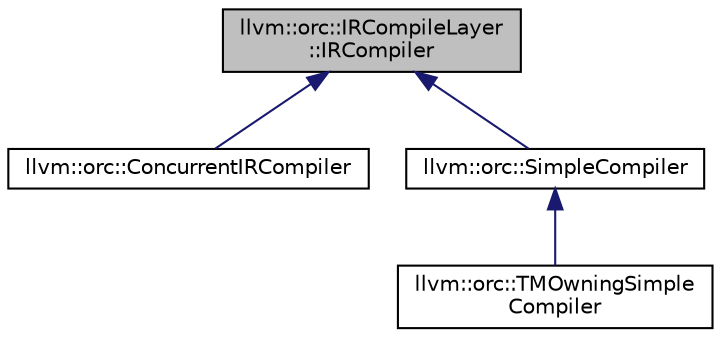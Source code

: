 digraph "llvm::orc::IRCompileLayer::IRCompiler"
{
 // LATEX_PDF_SIZE
  bgcolor="transparent";
  edge [fontname="Helvetica",fontsize="10",labelfontname="Helvetica",labelfontsize="10"];
  node [fontname="Helvetica",fontsize="10",shape=record];
  Node1 [label="llvm::orc::IRCompileLayer\l::IRCompiler",height=0.2,width=0.4,color="black", fillcolor="grey75", style="filled", fontcolor="black",tooltip=" "];
  Node1 -> Node2 [dir="back",color="midnightblue",fontsize="10",style="solid",fontname="Helvetica"];
  Node2 [label="llvm::orc::ConcurrentIRCompiler",height=0.2,width=0.4,color="black",URL="$classllvm_1_1orc_1_1ConcurrentIRCompiler.html",tooltip="A thread-safe version of SimpleCompiler."];
  Node1 -> Node3 [dir="back",color="midnightblue",fontsize="10",style="solid",fontname="Helvetica"];
  Node3 [label="llvm::orc::SimpleCompiler",height=0.2,width=0.4,color="black",URL="$classllvm_1_1orc_1_1SimpleCompiler.html",tooltip="Simple compile functor: Takes a single IR module and returns an ObjectFile."];
  Node3 -> Node4 [dir="back",color="midnightblue",fontsize="10",style="solid",fontname="Helvetica"];
  Node4 [label="llvm::orc::TMOwningSimple\lCompiler",height=0.2,width=0.4,color="black",URL="$classllvm_1_1orc_1_1TMOwningSimpleCompiler.html",tooltip="A SimpleCompiler that owns its TargetMachine."];
}

